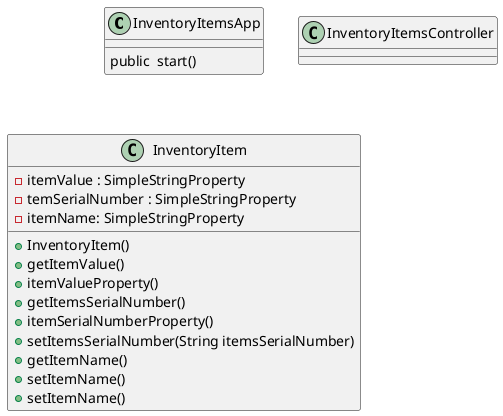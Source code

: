 @startuml

class InventoryItemsApp  {
    public  start()
    }
class InventoryItemsController {

}
class InventoryItem{
    - itemValue : SimpleStringProperty
    - temSerialNumber : SimpleStringProperty
    - itemName: SimpleStringProperty
    + InventoryItem()
    + getItemValue()
    + itemValueProperty()
    + getItemsSerialNumber()
    + itemSerialNumberProperty()
    + setItemsSerialNumber(String itemsSerialNumber)
    + getItemName()
    + setItemName()
    + setItemName()
}
@enduml